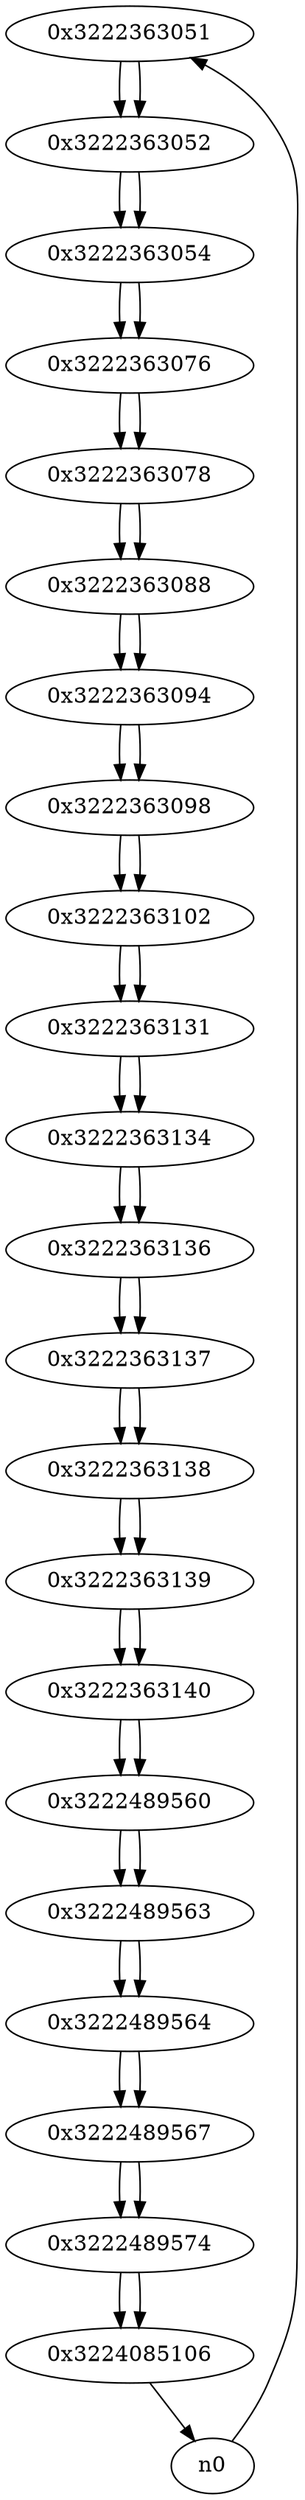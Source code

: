 digraph G{
/* nodes */
  n1 [label="0x3222363051"]
  n2 [label="0x3222363052"]
  n3 [label="0x3222363054"]
  n4 [label="0x3222363076"]
  n5 [label="0x3222363078"]
  n6 [label="0x3222363088"]
  n7 [label="0x3222363094"]
  n8 [label="0x3222363098"]
  n9 [label="0x3222363102"]
  n10 [label="0x3222363131"]
  n11 [label="0x3222363134"]
  n12 [label="0x3222363136"]
  n13 [label="0x3222363137"]
  n14 [label="0x3222363138"]
  n15 [label="0x3222363139"]
  n16 [label="0x3222363140"]
  n17 [label="0x3222489560"]
  n18 [label="0x3222489563"]
  n19 [label="0x3222489564"]
  n20 [label="0x3222489567"]
  n21 [label="0x3222489574"]
  n22 [label="0x3224085106"]
/* edges */
n1 -> n2;
n0 -> n1;
n2 -> n3;
n1 -> n2;
n3 -> n4;
n2 -> n3;
n4 -> n5;
n3 -> n4;
n5 -> n6;
n4 -> n5;
n6 -> n7;
n5 -> n6;
n7 -> n8;
n6 -> n7;
n8 -> n9;
n7 -> n8;
n9 -> n10;
n8 -> n9;
n10 -> n11;
n9 -> n10;
n11 -> n12;
n10 -> n11;
n12 -> n13;
n11 -> n12;
n13 -> n14;
n12 -> n13;
n14 -> n15;
n13 -> n14;
n15 -> n16;
n14 -> n15;
n16 -> n17;
n15 -> n16;
n17 -> n18;
n16 -> n17;
n18 -> n19;
n17 -> n18;
n19 -> n20;
n18 -> n19;
n20 -> n21;
n19 -> n20;
n21 -> n22;
n20 -> n21;
n22 -> n0;
n21 -> n22;
}
